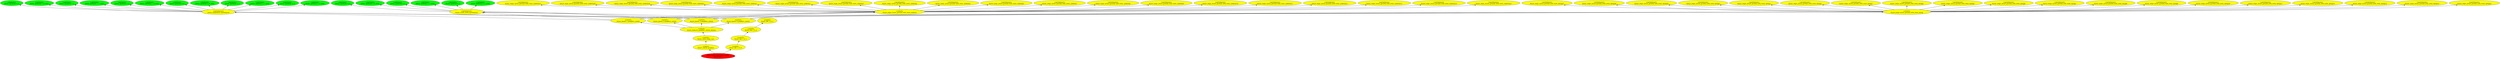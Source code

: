 digraph {
rankdir="BT"
forest_spriteset_1_0 [fillcolor=green style="filled" label="<spriteset>\nforest_spriteset_1_0"]
forest_spriteset_1_0_snow [fillcolor=green style="filled" label="<spriteset>\nforest_spriteset_1_0_snow"]
forest_spriteset_1_1 [fillcolor=green style="filled" label="<spriteset>\nforest_spriteset_1_1"]
forest_spriteset_1_1_snow [fillcolor=green style="filled" label="<spriteset>\nforest_spriteset_1_1_snow"]
forest_spriteset_1_2 [fillcolor=green style="filled" label="<spriteset>\nforest_spriteset_1_2"]
forest_spriteset_1_2_snow [fillcolor=green style="filled" label="<spriteset>\nforest_spriteset_1_2_snow"]
forest_spriteset_2_0 [fillcolor=green style="filled" label="<spriteset>\nforest_spriteset_2_0"]
forest_spriteset_2_0_snow [fillcolor=green style="filled" label="<spriteset>\nforest_spriteset_2_0_snow"]
forest_spriteset_2_1 [fillcolor=green style="filled" label="<spriteset>\nforest_spriteset_2_1"]
forest_spriteset_2_1_snow [fillcolor=green style="filled" label="<spriteset>\nforest_spriteset_2_1_snow"]
forest_spriteset_2_2 [fillcolor=green style="filled" label="<spriteset>\nforest_spriteset_2_2"]
forest_spriteset_2_2_snow [fillcolor=green style="filled" label="<spriteset>\nforest_spriteset_2_2_snow"]
forest_spriteset_3_0 [fillcolor=green style="filled" label="<spriteset>\nforest_spriteset_3_0"]
forest_spriteset_3_0_snow [fillcolor=green style="filled" label="<spriteset>\nforest_spriteset_3_0_snow"]
forest_spriteset_3_1 [fillcolor=green style="filled" label="<spriteset>\nforest_spriteset_3_1"]
forest_spriteset_3_1_snow [fillcolor=green style="filled" label="<spriteset>\nforest_spriteset_3_1_snow"]
forest_spriteset_3_2 [fillcolor=green style="filled" label="<spriteset>\nforest_spriteset_3_2"]
forest_spriteset_3_2_snow [fillcolor=green style="filled" label="<spriteset>\nforest_spriteset_3_2_snow"]
forest_equipment_spritelayout [fillcolor=yellow style="filled" label="<spritelayout>\nforest_equipment_spritelayout"]
forest_wood_stack_spritelayout [fillcolor=yellow style="filled" label="<spritelayout>\nforest_wood_stack_spritelayout"]
forest_slope_aware_ground_with_trees_uniform0 [fillcolor=yellow style="filled" label="<spritelayout>\nforest_slope_aware_ground_with_trees_uniform0"]
forest_slope_aware_ground_with_trees_uniform1 [fillcolor=yellow style="filled" label="<spritelayout>\nforest_slope_aware_ground_with_trees_uniform1"]
forest_slope_aware_ground_with_trees_uniform2 [fillcolor=yellow style="filled" label="<spritelayout>\nforest_slope_aware_ground_with_trees_uniform2"]
forest_slope_aware_ground_with_trees_uniform3 [fillcolor=yellow style="filled" label="<spritelayout>\nforest_slope_aware_ground_with_trees_uniform3"]
forest_slope_aware_ground_with_trees_uniform4 [fillcolor=yellow style="filled" label="<spritelayout>\nforest_slope_aware_ground_with_trees_uniform4"]
forest_slope_aware_ground_with_trees_uniform5 [fillcolor=yellow style="filled" label="<spritelayout>\nforest_slope_aware_ground_with_trees_uniform5"]
forest_slope_aware_ground_with_trees_uniform6 [fillcolor=yellow style="filled" label="<spritelayout>\nforest_slope_aware_ground_with_trees_uniform6"]
forest_slope_aware_ground_with_trees_uniform7 [fillcolor=yellow style="filled" label="<spritelayout>\nforest_slope_aware_ground_with_trees_uniform7"]
forest_slope_aware_ground_with_trees_uniform8 [fillcolor=yellow style="filled" label="<spritelayout>\nforest_slope_aware_ground_with_trees_uniform8"]
forest_slope_aware_ground_with_trees_uniform9 [fillcolor=yellow style="filled" label="<spritelayout>\nforest_slope_aware_ground_with_trees_uniform9"]
forest_slope_aware_ground_with_trees_uniform10 [fillcolor=yellow style="filled" label="<spritelayout>\nforest_slope_aware_ground_with_trees_uniform10"]
forest_slope_aware_ground_with_trees_uniform11 [fillcolor=yellow style="filled" label="<spritelayout>\nforest_slope_aware_ground_with_trees_uniform11"]
forest_slope_aware_ground_with_trees_uniform12 [fillcolor=yellow style="filled" label="<spritelayout>\nforest_slope_aware_ground_with_trees_uniform12"]
forest_slope_aware_ground_with_trees_uniform13 [fillcolor=yellow style="filled" label="<spritelayout>\nforest_slope_aware_ground_with_trees_uniform13"]
forest_slope_aware_ground_with_trees_uniform14 [fillcolor=yellow style="filled" label="<spritelayout>\nforest_slope_aware_ground_with_trees_uniform14"]
forest_slope_aware_ground_with_trees_uniform23 [fillcolor=yellow style="filled" label="<spritelayout>\nforest_slope_aware_ground_with_trees_uniform23"]
forest_slope_aware_ground_with_trees_uniform27 [fillcolor=yellow style="filled" label="<spritelayout>\nforest_slope_aware_ground_with_trees_uniform27"]
forest_slope_aware_ground_with_trees_uniform29 [fillcolor=yellow style="filled" label="<spritelayout>\nforest_slope_aware_ground_with_trees_uniform29"]
forest_slope_aware_ground_with_trees_uniform30 [fillcolor=yellow style="filled" label="<spritelayout>\nforest_slope_aware_ground_with_trees_uniform30"]
forest_slope_aware_ground_with_trees_dying0 [fillcolor=yellow style="filled" label="<spritelayout>\nforest_slope_aware_ground_with_trees_dying0"]
forest_slope_aware_ground_with_trees_dying1 [fillcolor=yellow style="filled" label="<spritelayout>\nforest_slope_aware_ground_with_trees_dying1"]
forest_slope_aware_ground_with_trees_dying2 [fillcolor=yellow style="filled" label="<spritelayout>\nforest_slope_aware_ground_with_trees_dying2"]
forest_slope_aware_ground_with_trees_dying3 [fillcolor=yellow style="filled" label="<spritelayout>\nforest_slope_aware_ground_with_trees_dying3"]
forest_slope_aware_ground_with_trees_dying4 [fillcolor=yellow style="filled" label="<spritelayout>\nforest_slope_aware_ground_with_trees_dying4"]
forest_slope_aware_ground_with_trees_dying5 [fillcolor=yellow style="filled" label="<spritelayout>\nforest_slope_aware_ground_with_trees_dying5"]
forest_slope_aware_ground_with_trees_dying6 [fillcolor=yellow style="filled" label="<spritelayout>\nforest_slope_aware_ground_with_trees_dying6"]
forest_slope_aware_ground_with_trees_dying7 [fillcolor=yellow style="filled" label="<spritelayout>\nforest_slope_aware_ground_with_trees_dying7"]
forest_slope_aware_ground_with_trees_dying8 [fillcolor=yellow style="filled" label="<spritelayout>\nforest_slope_aware_ground_with_trees_dying8"]
forest_slope_aware_ground_with_trees_dying9 [fillcolor=yellow style="filled" label="<spritelayout>\nforest_slope_aware_ground_with_trees_dying9"]
forest_slope_aware_ground_with_trees_dying10 [fillcolor=yellow style="filled" label="<spritelayout>\nforest_slope_aware_ground_with_trees_dying10"]
forest_slope_aware_ground_with_trees_dying11 [fillcolor=yellow style="filled" label="<spritelayout>\nforest_slope_aware_ground_with_trees_dying11"]
forest_slope_aware_ground_with_trees_dying12 [fillcolor=yellow style="filled" label="<spritelayout>\nforest_slope_aware_ground_with_trees_dying12"]
forest_slope_aware_ground_with_trees_dying13 [fillcolor=yellow style="filled" label="<spritelayout>\nforest_slope_aware_ground_with_trees_dying13"]
forest_slope_aware_ground_with_trees_dying14 [fillcolor=yellow style="filled" label="<spritelayout>\nforest_slope_aware_ground_with_trees_dying14"]
forest_slope_aware_ground_with_trees_dying23 [fillcolor=yellow style="filled" label="<spritelayout>\nforest_slope_aware_ground_with_trees_dying23"]
forest_slope_aware_ground_with_trees_dying27 [fillcolor=yellow style="filled" label="<spritelayout>\nforest_slope_aware_ground_with_trees_dying27"]
forest_slope_aware_ground_with_trees_dying29 [fillcolor=yellow style="filled" label="<spritelayout>\nforest_slope_aware_ground_with_trees_dying29"]
forest_slope_aware_ground_with_trees_dying30 [fillcolor=yellow style="filled" label="<spritelayout>\nforest_slope_aware_ground_with_trees_dying30"]
forest_slope_aware_ground_with_trees_uniform [fillcolor=yellow style="filled" label="<switch>\nforest_slope_aware_ground_with_trees_uniform"]
forest_slope_aware_ground_with_trees_dying [fillcolor=yellow style="filled" label="<switch>\nforest_slope_aware_ground_with_trees_dying"]
forest_layout_1_graphics_switch [fillcolor=yellow style="filled" label="<switch>\nforest_layout_1_graphics_switch"]
forest_layout_2_graphics_switch [fillcolor=yellow style="filled" label="<switch>\nforest_layout_2_graphics_switch"]
forest_layout_3_graphics_switch [fillcolor=yellow style="filled" label="<switch>\nforest_layout_3_graphics_switch"]
forest_layout_4_graphics_switch [fillcolor=yellow style="filled" label="<switch>\nforest_layout_4_graphics_switch"]
forest_industry_graphics_switch_layouts [fillcolor=yellow style="filled" label="<switch>\nforest_industry_graphics_switch_layouts"]
forest_store_temp_vars [fillcolor=yellow style="filled" label="<switch>\nforest_store_temp_vars"]
forest_switch_graphics [fillcolor=yellow style="filled" label="<switch>\nforest_switch_graphics"]
forest_tile_1_lc_3 [fillcolor=yellow style="filled" label="<switch>\nforest_tile_1_lc_3"]
forest_tile_1_lc_2 [fillcolor=yellow style="filled" label="<switch>\nforest_tile_1_lc_2"]
forest_tile_1_lc_1 [fillcolor=yellow style="filled" label="<switch>\nforest_tile_1_lc_1"]
forest_tile_1_lc_0 [fillcolor=yellow style="filled" label="<switch>\nforest_tile_1_lc_0"]
forest_tile_1 [fillcolor=red style="filled" label="FEAT_INDUSTRYTILES <205>\nforest_tile_1"]
forest_wood_stack_spritelayout->forest_spriteset_3_2
forest_slope_aware_ground_with_trees_dying->forest_slope_aware_ground_with_trees_dying3
forest_slope_aware_ground_with_trees_uniform->forest_slope_aware_ground_with_trees_uniform6
forest_tile_1->forest_tile_1_lc_0
forest_equipment_spritelayout->forest_spriteset_1_1
forest_tile_1->forest_switch_graphics
forest_slope_aware_ground_with_trees_uniform->forest_slope_aware_ground_with_trees_uniform9
forest_slope_aware_ground_with_trees_uniform->forest_slope_aware_ground_with_trees_uniform11
forest_equipment_spritelayout->forest_spriteset_2_0
forest_slope_aware_ground_with_trees_dying->forest_slope_aware_ground_with_trees_dying8
forest_slope_aware_ground_with_trees_uniform->forest_slope_aware_ground_with_trees_uniform30
forest_layout_2_graphics_switch->forest_slope_aware_ground_with_trees_uniform
forest_slope_aware_ground_with_trees_dying->forest_slope_aware_ground_with_trees_dying7
forest_equipment_spritelayout->forest_spriteset_2_1
forest_layout_3_graphics_switch->forest_slope_aware_ground_with_trees_dying
forest_equipment_spritelayout->forest_spriteset_1_2
forest_store_temp_vars->forest_industry_graphics_switch_layouts
forest_equipment_spritelayout->forest_spriteset_1_2_snow
forest_slope_aware_ground_with_trees_uniform->forest_slope_aware_ground_with_trees_uniform13
forest_slope_aware_ground_with_trees_uniform->forest_slope_aware_ground_with_trees_uniform3
forest_wood_stack_spritelayout->forest_spriteset_3_1_snow
forest_layout_2_graphics_switch->forest_equipment_spritelayout
forest_wood_stack_spritelayout->forest_spriteset_3_2_snow
forest_layout_4_graphics_switch->forest_equipment_spritelayout
forest_industry_graphics_switch_layouts->forest_layout_4_graphics_switch
forest_industry_graphics_switch_layouts->forest_layout_1_graphics_switch
forest_slope_aware_ground_with_trees_uniform->forest_slope_aware_ground_with_trees_uniform5
forest_equipment_spritelayout->forest_spriteset_2_0_snow
forest_slope_aware_ground_with_trees_dying->forest_slope_aware_ground_with_trees_dying11
forest_tile_1_lc_1->forest_tile_1_lc_2
forest_slope_aware_ground_with_trees_dying->forest_slope_aware_ground_with_trees_dying14
forest_equipment_spritelayout->forest_spriteset_2_1_snow
forest_slope_aware_ground_with_trees_uniform->forest_slope_aware_ground_with_trees_uniform14
forest_slope_aware_ground_with_trees_uniform->forest_slope_aware_ground_with_trees_uniform2
forest_slope_aware_ground_with_trees_dying->forest_slope_aware_ground_with_trees_dying5
forest_tile_1_lc_2->forest_tile_1_lc_3
forest_wood_stack_spritelayout->forest_spriteset_3_1
forest_slope_aware_ground_with_trees_dying->forest_slope_aware_ground_with_trees_dying12
forest_slope_aware_ground_with_trees_dying->forest_slope_aware_ground_with_trees_dying4
forest_layout_1_graphics_switch->forest_slope_aware_ground_with_trees_dying
forest_layout_1_graphics_switch->forest_slope_aware_ground_with_trees_uniform
forest_layout_3_graphics_switch->forest_slope_aware_ground_with_trees_uniform
forest_slope_aware_ground_with_trees_uniform->forest_slope_aware_ground_with_trees_uniform29
forest_equipment_spritelayout->forest_spriteset_2_2
forest_slope_aware_ground_with_trees_dying->forest_slope_aware_ground_with_trees_dying29
forest_slope_aware_ground_with_trees_dying->forest_slope_aware_ground_with_trees_dying10
forest_equipment_spritelayout->forest_spriteset_2_2_snow
forest_slope_aware_ground_with_trees_dying->forest_slope_aware_ground_with_trees_dying0
forest_slope_aware_ground_with_trees_uniform->forest_slope_aware_ground_with_trees_uniform4
forest_slope_aware_ground_with_trees_uniform->forest_slope_aware_ground_with_trees_uniform0
forest_layout_1_graphics_switch->forest_equipment_spritelayout
forest_slope_aware_ground_with_trees_dying->forest_slope_aware_ground_with_trees_dying30
forest_layout_3_graphics_switch->forest_wood_stack_spritelayout
forest_slope_aware_ground_with_trees_dying->forest_slope_aware_ground_with_trees_dying9
forest_layout_1_graphics_switch->forest_wood_stack_spritelayout
forest_slope_aware_ground_with_trees_dying->forest_slope_aware_ground_with_trees_dying23
forest_slope_aware_ground_with_trees_uniform->forest_slope_aware_ground_with_trees_uniform23
forest_slope_aware_ground_with_trees_uniform->forest_slope_aware_ground_with_trees_uniform7
forest_slope_aware_ground_with_trees_uniform->forest_slope_aware_ground_with_trees_uniform8
forest_slope_aware_ground_with_trees_dying->forest_slope_aware_ground_with_trees_dying27
forest_layout_2_graphics_switch->forest_slope_aware_ground_with_trees_dying
forest_layout_4_graphics_switch->forest_slope_aware_ground_with_trees_dying
forest_equipment_spritelayout->forest_spriteset_1_1_snow
forest_equipment_spritelayout->forest_spriteset_1_0_snow
forest_equipment_spritelayout->forest_spriteset_1_0
forest_layout_4_graphics_switch->forest_slope_aware_ground_with_trees_uniform
forest_industry_graphics_switch_layouts->forest_layout_3_graphics_switch
forest_slope_aware_ground_with_trees_dying->forest_slope_aware_ground_with_trees_dying13
forest_industry_graphics_switch_layouts->forest_layout_2_graphics_switch
forest_wood_stack_spritelayout->forest_spriteset_3_0_snow
forest_slope_aware_ground_with_trees_dying->forest_slope_aware_ground_with_trees_dying2
forest_slope_aware_ground_with_trees_uniform->forest_slope_aware_ground_with_trees_uniform10
forest_switch_graphics->forest_store_temp_vars
forest_slope_aware_ground_with_trees_uniform->forest_slope_aware_ground_with_trees_uniform12
forest_tile_1_lc_0->forest_tile_1_lc_1
forest_layout_4_graphics_switch->forest_wood_stack_spritelayout
forest_slope_aware_ground_with_trees_dying->forest_slope_aware_ground_with_trees_dying6
forest_slope_aware_ground_with_trees_dying->forest_slope_aware_ground_with_trees_dying1
forest_wood_stack_spritelayout->forest_spriteset_3_0
forest_slope_aware_ground_with_trees_uniform->forest_slope_aware_ground_with_trees_uniform1
forest_slope_aware_ground_with_trees_uniform->forest_slope_aware_ground_with_trees_uniform27
forest_layout_2_graphics_switch->forest_wood_stack_spritelayout
forest_layout_3_graphics_switch->forest_equipment_spritelayout
}
